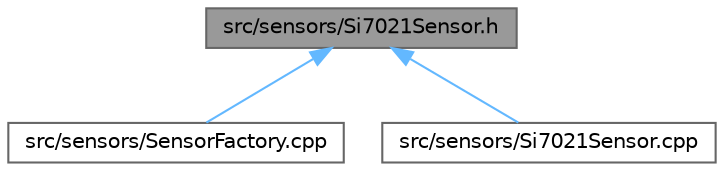digraph "src/sensors/Si7021Sensor.h"
{
 // LATEX_PDF_SIZE
  bgcolor="transparent";
  edge [fontname=Helvetica,fontsize=10,labelfontname=Helvetica,labelfontsize=10];
  node [fontname=Helvetica,fontsize=10,shape=box,height=0.2,width=0.4];
  Node1 [id="Node000001",label="src/sensors/Si7021Sensor.h",height=0.2,width=0.4,color="gray40", fillcolor="grey60", style="filled", fontcolor="black",tooltip=" "];
  Node1 -> Node2 [id="edge1_Node000001_Node000002",dir="back",color="steelblue1",style="solid",tooltip=" "];
  Node2 [id="Node000002",label="src/sensors/SensorFactory.cpp",height=0.2,width=0.4,color="grey40", fillcolor="white", style="filled",URL="$_sensor_factory_8cpp.html",tooltip=" "];
  Node1 -> Node3 [id="edge2_Node000001_Node000003",dir="back",color="steelblue1",style="solid",tooltip=" "];
  Node3 [id="Node000003",label="src/sensors/Si7021Sensor.cpp",height=0.2,width=0.4,color="grey40", fillcolor="white", style="filled",URL="$_si7021_sensor_8cpp.html",tooltip=" "];
}

